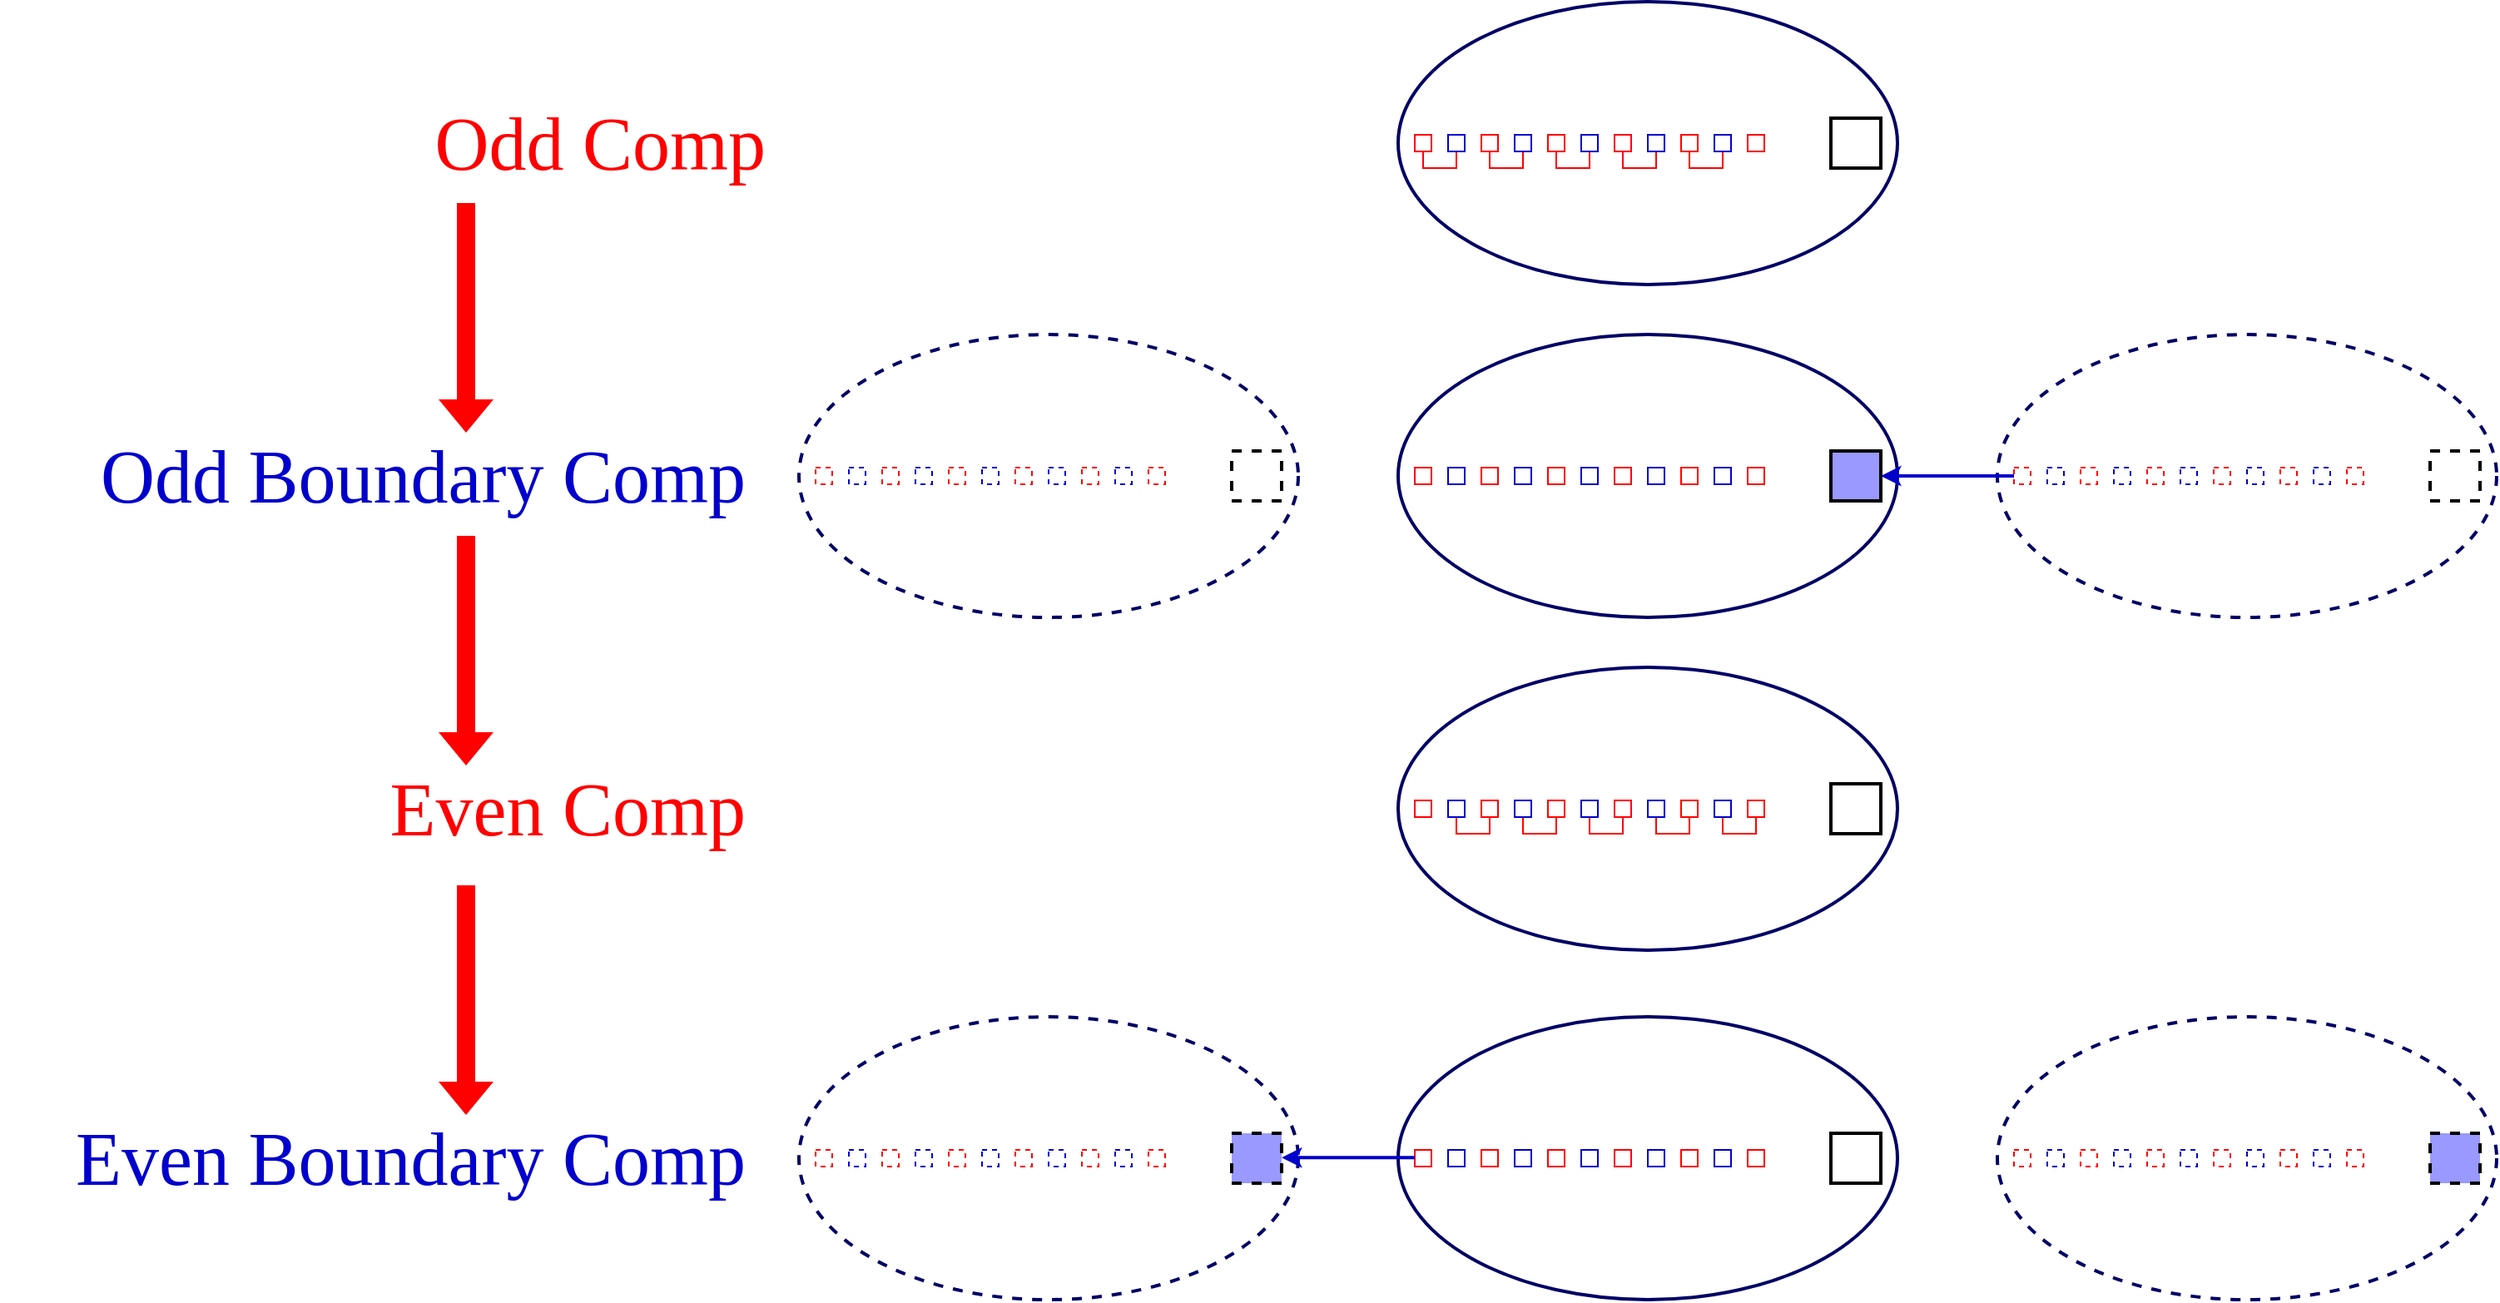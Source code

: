 <mxfile version="20.4.0" type="github">
  <diagram id="K-XMss6lLOU4KSS0F_sG" name="Page-1">
    <mxGraphModel dx="3154" dy="1286" grid="1" gridSize="10" guides="1" tooltips="1" connect="1" arrows="1" fold="1" page="1" pageScale="1" pageWidth="827" pageHeight="1169" math="0" shadow="0">
      <root>
        <mxCell id="0" />
        <mxCell id="1" parent="0" />
        <mxCell id="RHd9HuT6Mo7EDfCN_yGR-319" value="" style="ellipse;whiteSpace=wrap;html=1;strokeColor=#000066;strokeWidth=2;fontSize=17;fontColor=#FF0000;fillColor=none;fontFamily=Times New Roman;align=right;" vertex="1" parent="1">
          <mxGeometry x="100" y="230" width="300" height="170" as="geometry" />
        </mxCell>
        <mxCell id="RHd9HuT6Mo7EDfCN_yGR-383" style="edgeStyle=elbowEdgeStyle;rounded=0;orthogonalLoop=1;jettySize=auto;html=1;entryX=0.5;entryY=1;entryDx=0;entryDy=0;fontSize=17;fontColor=#FF0000;endArrow=none;endFill=0;fillColor=#0000CC;exitX=0.5;exitY=1;exitDx=0;exitDy=0;strokeColor=#FF0000;fontFamily=Times New Roman;align=right;" edge="1" parent="1" source="RHd9HuT6Mo7EDfCN_yGR-320" target="RHd9HuT6Mo7EDfCN_yGR-332">
          <mxGeometry relative="1" as="geometry">
            <Array as="points">
              <mxPoint x="120" y="330" />
            </Array>
          </mxGeometry>
        </mxCell>
        <mxCell id="RHd9HuT6Mo7EDfCN_yGR-320" value="" style="rounded=0;whiteSpace=wrap;html=1;strokeColor=#FF0000;strokeWidth=1;fontSize=17;fontColor=#FF0000;fillColor=none;fontFamily=Times New Roman;align=right;" vertex="1" parent="1">
          <mxGeometry x="110" y="310" width="10" height="10" as="geometry" />
        </mxCell>
        <mxCell id="RHd9HuT6Mo7EDfCN_yGR-332" value="" style="rounded=0;whiteSpace=wrap;html=1;strokeColor=#0000CC;strokeWidth=1;fontSize=17;fontColor=#FF0000;fillColor=none;fontFamily=Times New Roman;align=right;" vertex="1" parent="1">
          <mxGeometry x="130" y="310" width="10" height="10" as="geometry" />
        </mxCell>
        <mxCell id="RHd9HuT6Mo7EDfCN_yGR-338" value="" style="rounded=0;whiteSpace=wrap;html=1;strokeColor=#000000;strokeWidth=2;fontSize=17;fontColor=#FF0000;fillColor=none;fontFamily=Times New Roman;align=right;" vertex="1" parent="1">
          <mxGeometry x="360" y="300" width="30" height="30" as="geometry" />
        </mxCell>
        <mxCell id="RHd9HuT6Mo7EDfCN_yGR-369" value="" style="ellipse;whiteSpace=wrap;html=1;strokeColor=#000066;strokeWidth=2;fontSize=17;fontColor=#FF0000;fillColor=none;fontFamily=Times New Roman;align=right;" vertex="1" parent="1">
          <mxGeometry x="100" y="630" width="300" height="170" as="geometry" />
        </mxCell>
        <mxCell id="RHd9HuT6Mo7EDfCN_yGR-370" value="" style="rounded=0;whiteSpace=wrap;html=1;strokeColor=#FF0000;strokeWidth=1;fontSize=17;fontColor=#FF0000;fillColor=none;fontFamily=Times New Roman;align=right;" vertex="1" parent="1">
          <mxGeometry x="110" y="710" width="10" height="10" as="geometry" />
        </mxCell>
        <mxCell id="RHd9HuT6Mo7EDfCN_yGR-371" value="" style="rounded=0;whiteSpace=wrap;html=1;strokeColor=#FF0000;strokeWidth=1;fontSize=17;fontColor=#FF0000;fillColor=none;fontFamily=Times New Roman;align=right;" vertex="1" parent="1">
          <mxGeometry x="150" y="710" width="10" height="10" as="geometry" />
        </mxCell>
        <mxCell id="RHd9HuT6Mo7EDfCN_yGR-399" style="edgeStyle=elbowEdgeStyle;rounded=0;orthogonalLoop=1;jettySize=auto;html=1;entryX=0.5;entryY=1;entryDx=0;entryDy=0;strokeColor=#FF0000;fontSize=17;fontColor=#FF0000;endArrow=none;endFill=0;fillColor=#0000CC;exitX=0.5;exitY=1;exitDx=0;exitDy=0;fontFamily=Times New Roman;align=right;" edge="1" parent="1" source="RHd9HuT6Mo7EDfCN_yGR-376" target="RHd9HuT6Mo7EDfCN_yGR-371">
          <mxGeometry relative="1" as="geometry">
            <Array as="points">
              <mxPoint x="140" y="730" />
            </Array>
          </mxGeometry>
        </mxCell>
        <mxCell id="RHd9HuT6Mo7EDfCN_yGR-376" value="" style="rounded=0;whiteSpace=wrap;html=1;strokeColor=#0000CC;strokeWidth=1;fontSize=17;fontColor=#FF0000;fillColor=none;fontFamily=Times New Roman;align=right;" vertex="1" parent="1">
          <mxGeometry x="130" y="710" width="10" height="10" as="geometry" />
        </mxCell>
        <mxCell id="RHd9HuT6Mo7EDfCN_yGR-382" value="" style="rounded=0;whiteSpace=wrap;html=1;strokeColor=#000000;strokeWidth=2;fontSize=17;fontColor=#FF0000;fillColor=none;fontFamily=Times New Roman;align=right;" vertex="1" parent="1">
          <mxGeometry x="360" y="700" width="30" height="30" as="geometry" />
        </mxCell>
        <mxCell id="RHd9HuT6Mo7EDfCN_yGR-384" style="edgeStyle=elbowEdgeStyle;rounded=0;orthogonalLoop=1;jettySize=auto;html=1;entryX=0.5;entryY=1;entryDx=0;entryDy=0;fontSize=17;fontColor=#FF0000;endArrow=none;endFill=0;fillColor=#0000CC;exitX=0.5;exitY=1;exitDx=0;exitDy=0;strokeColor=#FF0000;fontFamily=Times New Roman;align=right;" edge="1" parent="1" source="RHd9HuT6Mo7EDfCN_yGR-385" target="RHd9HuT6Mo7EDfCN_yGR-386">
          <mxGeometry relative="1" as="geometry">
            <Array as="points">
              <mxPoint x="160" y="330" />
            </Array>
          </mxGeometry>
        </mxCell>
        <mxCell id="RHd9HuT6Mo7EDfCN_yGR-385" value="" style="rounded=0;whiteSpace=wrap;html=1;strokeColor=#FF0000;strokeWidth=1;fontSize=17;fontColor=#FF0000;fillColor=none;fontFamily=Times New Roman;align=right;" vertex="1" parent="1">
          <mxGeometry x="150" y="310" width="10" height="10" as="geometry" />
        </mxCell>
        <mxCell id="RHd9HuT6Mo7EDfCN_yGR-386" value="" style="rounded=0;whiteSpace=wrap;html=1;strokeColor=#0000CC;strokeWidth=1;fontSize=17;fontColor=#FF0000;fillColor=none;fontFamily=Times New Roman;align=right;" vertex="1" parent="1">
          <mxGeometry x="170" y="310" width="10" height="10" as="geometry" />
        </mxCell>
        <mxCell id="RHd9HuT6Mo7EDfCN_yGR-387" style="edgeStyle=elbowEdgeStyle;rounded=0;orthogonalLoop=1;jettySize=auto;html=1;entryX=0.5;entryY=1;entryDx=0;entryDy=0;fontSize=17;fontColor=#FF0000;endArrow=none;endFill=0;fillColor=#0000CC;exitX=0.5;exitY=1;exitDx=0;exitDy=0;strokeColor=#FF0000;fontFamily=Times New Roman;align=right;" edge="1" parent="1" source="RHd9HuT6Mo7EDfCN_yGR-388" target="RHd9HuT6Mo7EDfCN_yGR-389">
          <mxGeometry relative="1" as="geometry">
            <Array as="points">
              <mxPoint x="200" y="330" />
            </Array>
          </mxGeometry>
        </mxCell>
        <mxCell id="RHd9HuT6Mo7EDfCN_yGR-388" value="" style="rounded=0;whiteSpace=wrap;html=1;strokeColor=#FF0000;strokeWidth=1;fontSize=17;fontColor=#FF0000;fillColor=none;fontFamily=Times New Roman;align=right;" vertex="1" parent="1">
          <mxGeometry x="190" y="310" width="10" height="10" as="geometry" />
        </mxCell>
        <mxCell id="RHd9HuT6Mo7EDfCN_yGR-389" value="" style="rounded=0;whiteSpace=wrap;html=1;strokeColor=#0000CC;strokeWidth=1;fontSize=17;fontColor=#FF0000;fillColor=none;fontFamily=Times New Roman;align=right;" vertex="1" parent="1">
          <mxGeometry x="210" y="310" width="10" height="10" as="geometry" />
        </mxCell>
        <mxCell id="RHd9HuT6Mo7EDfCN_yGR-390" style="edgeStyle=elbowEdgeStyle;rounded=0;orthogonalLoop=1;jettySize=auto;html=1;entryX=0.5;entryY=1;entryDx=0;entryDy=0;fontSize=17;fontColor=#FF0000;endArrow=none;endFill=0;fillColor=#0000CC;exitX=0.5;exitY=1;exitDx=0;exitDy=0;strokeColor=#FF0000;fontFamily=Times New Roman;align=right;" edge="1" parent="1" source="RHd9HuT6Mo7EDfCN_yGR-391" target="RHd9HuT6Mo7EDfCN_yGR-392">
          <mxGeometry relative="1" as="geometry">
            <Array as="points">
              <mxPoint x="240" y="330" />
            </Array>
          </mxGeometry>
        </mxCell>
        <mxCell id="RHd9HuT6Mo7EDfCN_yGR-391" value="" style="rounded=0;whiteSpace=wrap;html=1;strokeColor=#FF0000;strokeWidth=1;fontSize=17;fontColor=#FF0000;fillColor=none;fontFamily=Times New Roman;align=right;" vertex="1" parent="1">
          <mxGeometry x="230" y="310" width="10" height="10" as="geometry" />
        </mxCell>
        <mxCell id="RHd9HuT6Mo7EDfCN_yGR-392" value="" style="rounded=0;whiteSpace=wrap;html=1;strokeColor=#0000CC;strokeWidth=1;fontSize=17;fontColor=#FF0000;fillColor=none;fontFamily=Times New Roman;align=right;" vertex="1" parent="1">
          <mxGeometry x="250" y="310" width="10" height="10" as="geometry" />
        </mxCell>
        <mxCell id="RHd9HuT6Mo7EDfCN_yGR-393" style="edgeStyle=elbowEdgeStyle;rounded=0;orthogonalLoop=1;jettySize=auto;html=1;entryX=0.5;entryY=1;entryDx=0;entryDy=0;fontSize=17;fontColor=#FF0000;endArrow=none;endFill=0;fillColor=#0000CC;exitX=0.5;exitY=1;exitDx=0;exitDy=0;strokeColor=#FF0000;fontFamily=Times New Roman;align=right;" edge="1" parent="1" source="RHd9HuT6Mo7EDfCN_yGR-394" target="RHd9HuT6Mo7EDfCN_yGR-395">
          <mxGeometry relative="1" as="geometry">
            <Array as="points">
              <mxPoint x="280" y="330" />
            </Array>
          </mxGeometry>
        </mxCell>
        <mxCell id="RHd9HuT6Mo7EDfCN_yGR-394" value="" style="rounded=0;whiteSpace=wrap;html=1;strokeColor=#FF0000;strokeWidth=1;fontSize=17;fontColor=#FF0000;fillColor=none;fontFamily=Times New Roman;align=right;" vertex="1" parent="1">
          <mxGeometry x="270" y="310" width="10" height="10" as="geometry" />
        </mxCell>
        <mxCell id="RHd9HuT6Mo7EDfCN_yGR-395" value="" style="rounded=0;whiteSpace=wrap;html=1;strokeColor=#0000CC;strokeWidth=1;fontSize=17;fontColor=#FF0000;fillColor=none;fontFamily=Times New Roman;align=right;" vertex="1" parent="1">
          <mxGeometry x="290" y="310" width="10" height="10" as="geometry" />
        </mxCell>
        <mxCell id="RHd9HuT6Mo7EDfCN_yGR-397" value="" style="rounded=0;whiteSpace=wrap;html=1;strokeColor=#FF0000;strokeWidth=1;fontSize=17;fontColor=#FF0000;fillColor=none;fontFamily=Times New Roman;align=right;" vertex="1" parent="1">
          <mxGeometry x="310" y="310" width="10" height="10" as="geometry" />
        </mxCell>
        <mxCell id="RHd9HuT6Mo7EDfCN_yGR-400" value="" style="rounded=0;whiteSpace=wrap;html=1;strokeColor=#FF0000;strokeWidth=1;fontSize=17;fontColor=#FF0000;fillColor=none;fontFamily=Times New Roman;align=right;" vertex="1" parent="1">
          <mxGeometry x="190" y="710" width="10" height="10" as="geometry" />
        </mxCell>
        <mxCell id="RHd9HuT6Mo7EDfCN_yGR-401" style="edgeStyle=elbowEdgeStyle;rounded=0;orthogonalLoop=1;jettySize=auto;html=1;entryX=0.5;entryY=1;entryDx=0;entryDy=0;strokeColor=#FF0000;fontSize=17;fontColor=#FF0000;endArrow=none;endFill=0;fillColor=#0000CC;exitX=0.5;exitY=1;exitDx=0;exitDy=0;fontFamily=Times New Roman;align=right;" edge="1" parent="1" source="RHd9HuT6Mo7EDfCN_yGR-402" target="RHd9HuT6Mo7EDfCN_yGR-400">
          <mxGeometry relative="1" as="geometry">
            <Array as="points">
              <mxPoint x="180" y="730" />
            </Array>
          </mxGeometry>
        </mxCell>
        <mxCell id="RHd9HuT6Mo7EDfCN_yGR-402" value="" style="rounded=0;whiteSpace=wrap;html=1;strokeColor=#0000CC;strokeWidth=1;fontSize=17;fontColor=#FF0000;fillColor=none;fontFamily=Times New Roman;align=right;" vertex="1" parent="1">
          <mxGeometry x="170" y="710" width="10" height="10" as="geometry" />
        </mxCell>
        <mxCell id="RHd9HuT6Mo7EDfCN_yGR-403" value="" style="rounded=0;whiteSpace=wrap;html=1;strokeColor=#FF0000;strokeWidth=1;fontSize=17;fontColor=#FF0000;fillColor=none;fontFamily=Times New Roman;align=right;" vertex="1" parent="1">
          <mxGeometry x="230" y="710" width="10" height="10" as="geometry" />
        </mxCell>
        <mxCell id="RHd9HuT6Mo7EDfCN_yGR-404" style="edgeStyle=elbowEdgeStyle;rounded=0;orthogonalLoop=1;jettySize=auto;html=1;entryX=0.5;entryY=1;entryDx=0;entryDy=0;strokeColor=#FF0000;fontSize=17;fontColor=#FF0000;endArrow=none;endFill=0;fillColor=#0000CC;exitX=0.5;exitY=1;exitDx=0;exitDy=0;fontFamily=Times New Roman;align=right;" edge="1" parent="1" source="RHd9HuT6Mo7EDfCN_yGR-405" target="RHd9HuT6Mo7EDfCN_yGR-403">
          <mxGeometry relative="1" as="geometry">
            <Array as="points">
              <mxPoint x="220" y="730" />
            </Array>
          </mxGeometry>
        </mxCell>
        <mxCell id="RHd9HuT6Mo7EDfCN_yGR-405" value="" style="rounded=0;whiteSpace=wrap;html=1;strokeColor=#0000CC;strokeWidth=1;fontSize=17;fontColor=#FF0000;fillColor=none;fontFamily=Times New Roman;align=right;" vertex="1" parent="1">
          <mxGeometry x="210" y="710" width="10" height="10" as="geometry" />
        </mxCell>
        <mxCell id="RHd9HuT6Mo7EDfCN_yGR-406" value="" style="rounded=0;whiteSpace=wrap;html=1;strokeColor=#FF0000;strokeWidth=1;fontSize=17;fontColor=#FF0000;fillColor=none;fontFamily=Times New Roman;align=right;" vertex="1" parent="1">
          <mxGeometry x="270" y="710" width="10" height="10" as="geometry" />
        </mxCell>
        <mxCell id="RHd9HuT6Mo7EDfCN_yGR-407" style="edgeStyle=elbowEdgeStyle;rounded=0;orthogonalLoop=1;jettySize=auto;html=1;entryX=0.5;entryY=1;entryDx=0;entryDy=0;strokeColor=#FF0000;fontSize=17;fontColor=#FF0000;endArrow=none;endFill=0;fillColor=#0000CC;exitX=0.5;exitY=1;exitDx=0;exitDy=0;fontFamily=Times New Roman;align=right;" edge="1" parent="1" source="RHd9HuT6Mo7EDfCN_yGR-408" target="RHd9HuT6Mo7EDfCN_yGR-406">
          <mxGeometry relative="1" as="geometry">
            <Array as="points">
              <mxPoint x="260" y="730" />
            </Array>
          </mxGeometry>
        </mxCell>
        <mxCell id="RHd9HuT6Mo7EDfCN_yGR-408" value="" style="rounded=0;whiteSpace=wrap;html=1;strokeColor=#0000CC;strokeWidth=1;fontSize=17;fontColor=#FF0000;fillColor=none;fontFamily=Times New Roman;align=right;" vertex="1" parent="1">
          <mxGeometry x="250" y="710" width="10" height="10" as="geometry" />
        </mxCell>
        <mxCell id="RHd9HuT6Mo7EDfCN_yGR-409" value="" style="rounded=0;whiteSpace=wrap;html=1;strokeColor=#FF0000;strokeWidth=1;fontSize=17;fontColor=#FF0000;fillColor=none;fontFamily=Times New Roman;align=right;" vertex="1" parent="1">
          <mxGeometry x="310" y="710" width="10" height="10" as="geometry" />
        </mxCell>
        <mxCell id="RHd9HuT6Mo7EDfCN_yGR-410" style="edgeStyle=elbowEdgeStyle;rounded=0;orthogonalLoop=1;jettySize=auto;html=1;entryX=0.5;entryY=1;entryDx=0;entryDy=0;strokeColor=#FF0000;fontSize=17;fontColor=#FF0000;endArrow=none;endFill=0;fillColor=#0000CC;exitX=0.5;exitY=1;exitDx=0;exitDy=0;fontFamily=Times New Roman;align=right;" edge="1" parent="1" source="RHd9HuT6Mo7EDfCN_yGR-411" target="RHd9HuT6Mo7EDfCN_yGR-409">
          <mxGeometry relative="1" as="geometry">
            <Array as="points">
              <mxPoint x="300" y="730" />
            </Array>
          </mxGeometry>
        </mxCell>
        <mxCell id="RHd9HuT6Mo7EDfCN_yGR-411" value="" style="rounded=0;whiteSpace=wrap;html=1;strokeColor=#0000CC;strokeWidth=1;fontSize=17;fontColor=#FF0000;fillColor=none;fontFamily=Times New Roman;align=right;" vertex="1" parent="1">
          <mxGeometry x="290" y="710" width="10" height="10" as="geometry" />
        </mxCell>
        <mxCell id="RHd9HuT6Mo7EDfCN_yGR-413" value="" style="ellipse;whiteSpace=wrap;html=1;strokeColor=#000066;strokeWidth=2;fontSize=17;fontColor=#FF0000;fillColor=none;fontFamily=Times New Roman;align=right;" vertex="1" parent="1">
          <mxGeometry x="100" y="430" width="300" height="170" as="geometry" />
        </mxCell>
        <mxCell id="RHd9HuT6Mo7EDfCN_yGR-415" value="" style="rounded=0;whiteSpace=wrap;html=1;strokeColor=#FF0000;strokeWidth=1;fontSize=17;fontColor=#FF0000;fillColor=none;fontFamily=Times New Roman;align=right;" vertex="1" parent="1">
          <mxGeometry x="110" y="510" width="10" height="10" as="geometry" />
        </mxCell>
        <mxCell id="RHd9HuT6Mo7EDfCN_yGR-416" value="" style="rounded=0;whiteSpace=wrap;html=1;strokeColor=#0000CC;strokeWidth=1;fontSize=17;fontColor=#FF0000;fillColor=none;fontFamily=Times New Roman;align=right;" vertex="1" parent="1">
          <mxGeometry x="130" y="510" width="10" height="10" as="geometry" />
        </mxCell>
        <mxCell id="RHd9HuT6Mo7EDfCN_yGR-417" value="" style="rounded=0;whiteSpace=wrap;html=1;strokeColor=#000000;strokeWidth=2;fontSize=17;fontColor=#FF0000;fillColor=#9999FF;fontFamily=Times New Roman;align=right;" vertex="1" parent="1">
          <mxGeometry x="360" y="500" width="30" height="30" as="geometry" />
        </mxCell>
        <mxCell id="RHd9HuT6Mo7EDfCN_yGR-419" value="" style="rounded=0;whiteSpace=wrap;html=1;strokeColor=#FF0000;strokeWidth=1;fontSize=17;fontColor=#FF0000;fillColor=none;fontFamily=Times New Roman;align=right;" vertex="1" parent="1">
          <mxGeometry x="150" y="510" width="10" height="10" as="geometry" />
        </mxCell>
        <mxCell id="RHd9HuT6Mo7EDfCN_yGR-420" value="" style="rounded=0;whiteSpace=wrap;html=1;strokeColor=#0000CC;strokeWidth=1;fontSize=17;fontColor=#FF0000;fillColor=none;fontFamily=Times New Roman;align=right;" vertex="1" parent="1">
          <mxGeometry x="170" y="510" width="10" height="10" as="geometry" />
        </mxCell>
        <mxCell id="RHd9HuT6Mo7EDfCN_yGR-422" value="" style="rounded=0;whiteSpace=wrap;html=1;strokeColor=#FF0000;strokeWidth=1;fontSize=17;fontColor=#FF0000;fillColor=none;fontFamily=Times New Roman;align=right;" vertex="1" parent="1">
          <mxGeometry x="190" y="510" width="10" height="10" as="geometry" />
        </mxCell>
        <mxCell id="RHd9HuT6Mo7EDfCN_yGR-423" value="" style="rounded=0;whiteSpace=wrap;html=1;strokeColor=#0000CC;strokeWidth=1;fontSize=17;fontColor=#FF0000;fillColor=none;fontFamily=Times New Roman;align=right;" vertex="1" parent="1">
          <mxGeometry x="210" y="510" width="10" height="10" as="geometry" />
        </mxCell>
        <mxCell id="RHd9HuT6Mo7EDfCN_yGR-425" value="" style="rounded=0;whiteSpace=wrap;html=1;strokeColor=#FF0000;strokeWidth=1;fontSize=17;fontColor=#FF0000;fillColor=none;fontFamily=Times New Roman;align=right;" vertex="1" parent="1">
          <mxGeometry x="230" y="510" width="10" height="10" as="geometry" />
        </mxCell>
        <mxCell id="RHd9HuT6Mo7EDfCN_yGR-426" value="" style="rounded=0;whiteSpace=wrap;html=1;strokeColor=#0000CC;strokeWidth=1;fontSize=17;fontColor=#FF0000;fillColor=none;fontFamily=Times New Roman;align=right;" vertex="1" parent="1">
          <mxGeometry x="250" y="510" width="10" height="10" as="geometry" />
        </mxCell>
        <mxCell id="RHd9HuT6Mo7EDfCN_yGR-428" value="" style="rounded=0;whiteSpace=wrap;html=1;strokeColor=#FF0000;strokeWidth=1;fontSize=17;fontColor=#FF0000;fillColor=none;fontFamily=Times New Roman;align=right;" vertex="1" parent="1">
          <mxGeometry x="270" y="510" width="10" height="10" as="geometry" />
        </mxCell>
        <mxCell id="RHd9HuT6Mo7EDfCN_yGR-429" value="" style="rounded=0;whiteSpace=wrap;html=1;strokeColor=#0000CC;strokeWidth=1;fontSize=17;fontColor=#FF0000;fillColor=none;fontFamily=Times New Roman;align=right;" vertex="1" parent="1">
          <mxGeometry x="290" y="510" width="10" height="10" as="geometry" />
        </mxCell>
        <mxCell id="RHd9HuT6Mo7EDfCN_yGR-431" value="" style="rounded=0;whiteSpace=wrap;html=1;strokeColor=#FF0000;strokeWidth=1;fontSize=17;fontColor=#FF0000;fillColor=none;fontFamily=Times New Roman;align=right;" vertex="1" parent="1">
          <mxGeometry x="310" y="510" width="10" height="10" as="geometry" />
        </mxCell>
        <mxCell id="RHd9HuT6Mo7EDfCN_yGR-433" value="" style="ellipse;whiteSpace=wrap;html=1;strokeColor=#000066;strokeWidth=2;fontSize=17;fontColor=#FF0000;fillColor=none;dashed=1;fontFamily=Times New Roman;align=right;" vertex="1" parent="1">
          <mxGeometry x="460" y="430" width="300" height="170" as="geometry" />
        </mxCell>
        <mxCell id="RHd9HuT6Mo7EDfCN_yGR-568" style="edgeStyle=none;rounded=0;orthogonalLoop=1;jettySize=auto;html=1;exitX=0;exitY=0.5;exitDx=0;exitDy=0;entryX=1;entryY=0.5;entryDx=0;entryDy=0;strokeColor=#0000CC;strokeWidth=2;fontFamily=Times New Roman;fontSize=45;fontColor=#0000CC;endArrow=classic;endFill=1;fillColor=#FF0000;" edge="1" parent="1" source="RHd9HuT6Mo7EDfCN_yGR-434" target="RHd9HuT6Mo7EDfCN_yGR-417">
          <mxGeometry relative="1" as="geometry" />
        </mxCell>
        <mxCell id="RHd9HuT6Mo7EDfCN_yGR-434" value="" style="rounded=0;whiteSpace=wrap;html=1;strokeColor=#FF0000;strokeWidth=1;fontSize=17;fontColor=#FF0000;fillColor=none;dashed=1;fontFamily=Times New Roman;align=right;" vertex="1" parent="1">
          <mxGeometry x="470" y="510" width="10" height="10" as="geometry" />
        </mxCell>
        <mxCell id="RHd9HuT6Mo7EDfCN_yGR-435" value="" style="rounded=0;whiteSpace=wrap;html=1;strokeColor=#0000CC;strokeWidth=1;fontSize=17;fontColor=#FF0000;fillColor=none;dashed=1;fontFamily=Times New Roman;align=right;" vertex="1" parent="1">
          <mxGeometry x="490" y="510" width="10" height="10" as="geometry" />
        </mxCell>
        <mxCell id="RHd9HuT6Mo7EDfCN_yGR-436" value="" style="rounded=0;whiteSpace=wrap;html=1;strokeColor=#000000;strokeWidth=2;fontSize=17;fontColor=#FF0000;fillColor=default;dashed=1;fontFamily=Times New Roman;align=right;" vertex="1" parent="1">
          <mxGeometry x="720" y="500" width="30" height="30" as="geometry" />
        </mxCell>
        <mxCell id="RHd9HuT6Mo7EDfCN_yGR-437" value="" style="rounded=0;whiteSpace=wrap;html=1;strokeColor=#FF0000;strokeWidth=1;fontSize=17;fontColor=#FF0000;fillColor=none;dashed=1;fontFamily=Times New Roman;align=right;" vertex="1" parent="1">
          <mxGeometry x="510" y="510" width="10" height="10" as="geometry" />
        </mxCell>
        <mxCell id="RHd9HuT6Mo7EDfCN_yGR-438" value="" style="rounded=0;whiteSpace=wrap;html=1;strokeColor=#0000CC;strokeWidth=1;fontSize=17;fontColor=#FF0000;fillColor=none;dashed=1;fontFamily=Times New Roman;align=right;" vertex="1" parent="1">
          <mxGeometry x="530" y="510" width="10" height="10" as="geometry" />
        </mxCell>
        <mxCell id="RHd9HuT6Mo7EDfCN_yGR-439" value="" style="rounded=0;whiteSpace=wrap;html=1;strokeColor=#FF0000;strokeWidth=1;fontSize=17;fontColor=#FF0000;fillColor=none;dashed=1;fontFamily=Times New Roman;align=right;" vertex="1" parent="1">
          <mxGeometry x="550" y="510" width="10" height="10" as="geometry" />
        </mxCell>
        <mxCell id="RHd9HuT6Mo7EDfCN_yGR-440" value="" style="rounded=0;whiteSpace=wrap;html=1;strokeColor=#0000CC;strokeWidth=1;fontSize=17;fontColor=#FF0000;fillColor=none;dashed=1;fontFamily=Times New Roman;align=right;" vertex="1" parent="1">
          <mxGeometry x="570" y="510" width="10" height="10" as="geometry" />
        </mxCell>
        <mxCell id="RHd9HuT6Mo7EDfCN_yGR-441" value="" style="rounded=0;whiteSpace=wrap;html=1;strokeColor=#FF0000;strokeWidth=1;fontSize=17;fontColor=#FF0000;fillColor=none;dashed=1;fontFamily=Times New Roman;align=right;" vertex="1" parent="1">
          <mxGeometry x="590" y="510" width="10" height="10" as="geometry" />
        </mxCell>
        <mxCell id="RHd9HuT6Mo7EDfCN_yGR-442" value="" style="rounded=0;whiteSpace=wrap;html=1;strokeColor=#0000CC;strokeWidth=1;fontSize=17;fontColor=#FF0000;fillColor=none;dashed=1;fontFamily=Times New Roman;align=right;" vertex="1" parent="1">
          <mxGeometry x="610" y="510" width="10" height="10" as="geometry" />
        </mxCell>
        <mxCell id="RHd9HuT6Mo7EDfCN_yGR-443" value="" style="rounded=0;whiteSpace=wrap;html=1;strokeColor=#FF0000;strokeWidth=1;fontSize=17;fontColor=#FF0000;fillColor=none;dashed=1;fontFamily=Times New Roman;align=right;" vertex="1" parent="1">
          <mxGeometry x="630" y="510" width="10" height="10" as="geometry" />
        </mxCell>
        <mxCell id="RHd9HuT6Mo7EDfCN_yGR-444" value="" style="rounded=0;whiteSpace=wrap;html=1;strokeColor=#0000CC;strokeWidth=1;fontSize=17;fontColor=#FF0000;fillColor=none;dashed=1;fontFamily=Times New Roman;align=right;" vertex="1" parent="1">
          <mxGeometry x="650" y="510" width="10" height="10" as="geometry" />
        </mxCell>
        <mxCell id="RHd9HuT6Mo7EDfCN_yGR-445" value="" style="rounded=0;whiteSpace=wrap;html=1;strokeColor=#FF0000;strokeWidth=1;fontSize=17;fontColor=#FF0000;fillColor=none;dashed=1;fontFamily=Times New Roman;align=right;" vertex="1" parent="1">
          <mxGeometry x="670" y="510" width="10" height="10" as="geometry" />
        </mxCell>
        <mxCell id="RHd9HuT6Mo7EDfCN_yGR-447" value="" style="ellipse;whiteSpace=wrap;html=1;strokeColor=#000066;strokeWidth=2;fontSize=17;fontColor=#FF0000;fillColor=none;dashed=1;fontFamily=Times New Roman;align=right;" vertex="1" parent="1">
          <mxGeometry x="-260" y="430" width="300" height="170" as="geometry" />
        </mxCell>
        <mxCell id="RHd9HuT6Mo7EDfCN_yGR-448" value="" style="rounded=0;whiteSpace=wrap;html=1;strokeColor=#FF0000;strokeWidth=1;fontSize=17;fontColor=#FF0000;fillColor=none;dashed=1;fontFamily=Times New Roman;align=right;" vertex="1" parent="1">
          <mxGeometry x="-250" y="510" width="10" height="10" as="geometry" />
        </mxCell>
        <mxCell id="RHd9HuT6Mo7EDfCN_yGR-449" value="" style="rounded=0;whiteSpace=wrap;html=1;strokeColor=#0000CC;strokeWidth=1;fontSize=17;fontColor=#FF0000;fillColor=none;dashed=1;fontFamily=Times New Roman;align=right;" vertex="1" parent="1">
          <mxGeometry x="-230" y="510" width="10" height="10" as="geometry" />
        </mxCell>
        <mxCell id="RHd9HuT6Mo7EDfCN_yGR-450" value="" style="rounded=0;whiteSpace=wrap;html=1;strokeColor=#000000;strokeWidth=2;fontSize=17;fontColor=#FF0000;fillColor=none;dashed=1;fontFamily=Times New Roman;align=right;" vertex="1" parent="1">
          <mxGeometry y="500" width="30" height="30" as="geometry" />
        </mxCell>
        <mxCell id="RHd9HuT6Mo7EDfCN_yGR-451" value="" style="rounded=0;whiteSpace=wrap;html=1;strokeColor=#FF0000;strokeWidth=1;fontSize=17;fontColor=#FF0000;fillColor=none;dashed=1;fontFamily=Times New Roman;align=right;" vertex="1" parent="1">
          <mxGeometry x="-210" y="510" width="10" height="10" as="geometry" />
        </mxCell>
        <mxCell id="RHd9HuT6Mo7EDfCN_yGR-452" value="" style="rounded=0;whiteSpace=wrap;html=1;strokeColor=#0000CC;strokeWidth=1;fontSize=17;fontColor=#FF0000;fillColor=none;dashed=1;fontFamily=Times New Roman;align=right;" vertex="1" parent="1">
          <mxGeometry x="-190" y="510" width="10" height="10" as="geometry" />
        </mxCell>
        <mxCell id="RHd9HuT6Mo7EDfCN_yGR-453" value="" style="rounded=0;whiteSpace=wrap;html=1;strokeColor=#FF0000;strokeWidth=1;fontSize=17;fontColor=#FF0000;fillColor=none;dashed=1;fontFamily=Times New Roman;align=right;" vertex="1" parent="1">
          <mxGeometry x="-170" y="510" width="10" height="10" as="geometry" />
        </mxCell>
        <mxCell id="RHd9HuT6Mo7EDfCN_yGR-454" value="" style="rounded=0;whiteSpace=wrap;html=1;strokeColor=#0000CC;strokeWidth=1;fontSize=17;fontColor=#FF0000;fillColor=none;dashed=1;fontFamily=Times New Roman;align=right;" vertex="1" parent="1">
          <mxGeometry x="-150" y="510" width="10" height="10" as="geometry" />
        </mxCell>
        <mxCell id="RHd9HuT6Mo7EDfCN_yGR-455" value="" style="rounded=0;whiteSpace=wrap;html=1;strokeColor=#FF0000;strokeWidth=1;fontSize=17;fontColor=#FF0000;fillColor=none;dashed=1;fontFamily=Times New Roman;align=right;" vertex="1" parent="1">
          <mxGeometry x="-130" y="510" width="10" height="10" as="geometry" />
        </mxCell>
        <mxCell id="RHd9HuT6Mo7EDfCN_yGR-456" value="" style="rounded=0;whiteSpace=wrap;html=1;strokeColor=#0000CC;strokeWidth=1;fontSize=17;fontColor=#FF0000;fillColor=none;dashed=1;fontFamily=Times New Roman;align=right;" vertex="1" parent="1">
          <mxGeometry x="-110" y="510" width="10" height="10" as="geometry" />
        </mxCell>
        <mxCell id="RHd9HuT6Mo7EDfCN_yGR-457" value="" style="rounded=0;whiteSpace=wrap;html=1;strokeColor=#FF0000;strokeWidth=1;fontSize=17;fontColor=#FF0000;fillColor=none;dashed=1;fontFamily=Times New Roman;align=right;" vertex="1" parent="1">
          <mxGeometry x="-90" y="510" width="10" height="10" as="geometry" />
        </mxCell>
        <mxCell id="RHd9HuT6Mo7EDfCN_yGR-458" value="" style="rounded=0;whiteSpace=wrap;html=1;strokeColor=#0000CC;strokeWidth=1;fontSize=17;fontColor=#FF0000;fillColor=none;dashed=1;fontFamily=Times New Roman;align=right;" vertex="1" parent="1">
          <mxGeometry x="-70" y="510" width="10" height="10" as="geometry" />
        </mxCell>
        <mxCell id="RHd9HuT6Mo7EDfCN_yGR-459" value="" style="rounded=0;whiteSpace=wrap;html=1;strokeColor=#FF0000;strokeWidth=1;fontSize=17;fontColor=#FF0000;fillColor=none;dashed=1;fontFamily=Times New Roman;align=right;" vertex="1" parent="1">
          <mxGeometry x="-50" y="510" width="10" height="10" as="geometry" />
        </mxCell>
        <mxCell id="RHd9HuT6Mo7EDfCN_yGR-510" value="" style="ellipse;whiteSpace=wrap;html=1;strokeColor=#000066;strokeWidth=2;fontSize=17;fontColor=#FF0000;fillColor=none;fontFamily=Times New Roman;align=right;" vertex="1" parent="1">
          <mxGeometry x="100" y="840" width="300" height="170" as="geometry" />
        </mxCell>
        <mxCell id="RHd9HuT6Mo7EDfCN_yGR-511" value="" style="rounded=0;whiteSpace=wrap;html=1;strokeColor=#FF0000;strokeWidth=1;fontSize=17;fontColor=#FF0000;fillColor=none;fontFamily=Times New Roman;align=right;" vertex="1" parent="1">
          <mxGeometry x="110" y="920" width="10" height="10" as="geometry" />
        </mxCell>
        <mxCell id="RHd9HuT6Mo7EDfCN_yGR-512" value="" style="rounded=0;whiteSpace=wrap;html=1;strokeColor=#0000CC;strokeWidth=1;fontSize=17;fontColor=#FF0000;fillColor=none;fontFamily=Times New Roman;align=right;" vertex="1" parent="1">
          <mxGeometry x="130" y="920" width="10" height="10" as="geometry" />
        </mxCell>
        <mxCell id="RHd9HuT6Mo7EDfCN_yGR-513" value="" style="rounded=0;whiteSpace=wrap;html=1;strokeColor=#000000;strokeWidth=2;fontSize=17;fontColor=#FF0000;fillColor=none;fontFamily=Times New Roman;align=right;" vertex="1" parent="1">
          <mxGeometry x="360" y="910" width="30" height="30" as="geometry" />
        </mxCell>
        <mxCell id="RHd9HuT6Mo7EDfCN_yGR-514" value="" style="rounded=0;whiteSpace=wrap;html=1;strokeColor=#FF0000;strokeWidth=1;fontSize=17;fontColor=#FF0000;fillColor=none;fontFamily=Times New Roman;align=right;" vertex="1" parent="1">
          <mxGeometry x="150" y="920" width="10" height="10" as="geometry" />
        </mxCell>
        <mxCell id="RHd9HuT6Mo7EDfCN_yGR-515" value="" style="rounded=0;whiteSpace=wrap;html=1;strokeColor=#0000CC;strokeWidth=1;fontSize=17;fontColor=#FF0000;fillColor=none;fontFamily=Times New Roman;align=right;" vertex="1" parent="1">
          <mxGeometry x="170" y="920" width="10" height="10" as="geometry" />
        </mxCell>
        <mxCell id="RHd9HuT6Mo7EDfCN_yGR-516" value="" style="rounded=0;whiteSpace=wrap;html=1;strokeColor=#FF0000;strokeWidth=1;fontSize=17;fontColor=#FF0000;fillColor=none;fontFamily=Times New Roman;align=right;" vertex="1" parent="1">
          <mxGeometry x="190" y="920" width="10" height="10" as="geometry" />
        </mxCell>
        <mxCell id="RHd9HuT6Mo7EDfCN_yGR-517" value="" style="rounded=0;whiteSpace=wrap;html=1;strokeColor=#0000CC;strokeWidth=1;fontSize=17;fontColor=#FF0000;fillColor=none;fontFamily=Times New Roman;align=right;" vertex="1" parent="1">
          <mxGeometry x="210" y="920" width="10" height="10" as="geometry" />
        </mxCell>
        <mxCell id="RHd9HuT6Mo7EDfCN_yGR-518" value="" style="rounded=0;whiteSpace=wrap;html=1;strokeColor=#FF0000;strokeWidth=1;fontSize=17;fontColor=#FF0000;fillColor=none;fontFamily=Times New Roman;align=right;" vertex="1" parent="1">
          <mxGeometry x="230" y="920" width="10" height="10" as="geometry" />
        </mxCell>
        <mxCell id="RHd9HuT6Mo7EDfCN_yGR-519" value="" style="rounded=0;whiteSpace=wrap;html=1;strokeColor=#0000CC;strokeWidth=1;fontSize=17;fontColor=#FF0000;fillColor=none;fontFamily=Times New Roman;align=right;" vertex="1" parent="1">
          <mxGeometry x="250" y="920" width="10" height="10" as="geometry" />
        </mxCell>
        <mxCell id="RHd9HuT6Mo7EDfCN_yGR-520" value="" style="rounded=0;whiteSpace=wrap;html=1;strokeColor=#FF0000;strokeWidth=1;fontSize=17;fontColor=#FF0000;fillColor=none;fontFamily=Times New Roman;align=right;" vertex="1" parent="1">
          <mxGeometry x="270" y="920" width="10" height="10" as="geometry" />
        </mxCell>
        <mxCell id="RHd9HuT6Mo7EDfCN_yGR-521" value="" style="rounded=0;whiteSpace=wrap;html=1;strokeColor=#0000CC;strokeWidth=1;fontSize=17;fontColor=#FF0000;fillColor=none;fontFamily=Times New Roman;align=right;" vertex="1" parent="1">
          <mxGeometry x="290" y="920" width="10" height="10" as="geometry" />
        </mxCell>
        <mxCell id="RHd9HuT6Mo7EDfCN_yGR-522" value="" style="rounded=0;whiteSpace=wrap;html=1;strokeColor=#FF0000;strokeWidth=1;fontSize=17;fontColor=#FF0000;fillColor=none;fontFamily=Times New Roman;align=right;" vertex="1" parent="1">
          <mxGeometry x="310" y="920" width="10" height="10" as="geometry" />
        </mxCell>
        <mxCell id="RHd9HuT6Mo7EDfCN_yGR-524" value="" style="ellipse;whiteSpace=wrap;html=1;strokeColor=#000066;strokeWidth=2;fontSize=17;fontColor=#FF0000;fillColor=none;dashed=1;fontFamily=Times New Roman;align=right;" vertex="1" parent="1">
          <mxGeometry x="460" y="840" width="300" height="170" as="geometry" />
        </mxCell>
        <mxCell id="RHd9HuT6Mo7EDfCN_yGR-526" value="" style="rounded=0;whiteSpace=wrap;html=1;strokeColor=#FF0000;strokeWidth=1;fontSize=17;fontColor=#FF0000;fillColor=none;dashed=1;fontFamily=Times New Roman;align=right;" vertex="1" parent="1">
          <mxGeometry x="470" y="920" width="10" height="10" as="geometry" />
        </mxCell>
        <mxCell id="RHd9HuT6Mo7EDfCN_yGR-527" value="" style="rounded=0;whiteSpace=wrap;html=1;strokeColor=#0000CC;strokeWidth=1;fontSize=17;fontColor=#FF0000;fillColor=none;dashed=1;fontFamily=Times New Roman;align=right;" vertex="1" parent="1">
          <mxGeometry x="490" y="920" width="10" height="10" as="geometry" />
        </mxCell>
        <mxCell id="RHd9HuT6Mo7EDfCN_yGR-528" value="" style="rounded=0;whiteSpace=wrap;html=1;strokeColor=#000000;strokeWidth=2;fontSize=17;fontColor=#FF0000;fillColor=#9999FF;dashed=1;fontFamily=Times New Roman;align=right;" vertex="1" parent="1">
          <mxGeometry x="720" y="910" width="30" height="30" as="geometry" />
        </mxCell>
        <mxCell id="RHd9HuT6Mo7EDfCN_yGR-529" value="" style="rounded=0;whiteSpace=wrap;html=1;strokeColor=#FF0000;strokeWidth=1;fontSize=17;fontColor=#FF0000;fillColor=none;dashed=1;fontFamily=Times New Roman;align=right;" vertex="1" parent="1">
          <mxGeometry x="510" y="920" width="10" height="10" as="geometry" />
        </mxCell>
        <mxCell id="RHd9HuT6Mo7EDfCN_yGR-530" value="" style="rounded=0;whiteSpace=wrap;html=1;strokeColor=#0000CC;strokeWidth=1;fontSize=17;fontColor=#FF0000;fillColor=none;dashed=1;fontFamily=Times New Roman;align=right;" vertex="1" parent="1">
          <mxGeometry x="530" y="920" width="10" height="10" as="geometry" />
        </mxCell>
        <mxCell id="RHd9HuT6Mo7EDfCN_yGR-531" value="" style="rounded=0;whiteSpace=wrap;html=1;strokeColor=#FF0000;strokeWidth=1;fontSize=17;fontColor=#FF0000;fillColor=none;dashed=1;fontFamily=Times New Roman;align=right;" vertex="1" parent="1">
          <mxGeometry x="550" y="920" width="10" height="10" as="geometry" />
        </mxCell>
        <mxCell id="RHd9HuT6Mo7EDfCN_yGR-532" value="" style="rounded=0;whiteSpace=wrap;html=1;strokeColor=#0000CC;strokeWidth=1;fontSize=17;fontColor=#FF0000;fillColor=none;dashed=1;fontFamily=Times New Roman;align=right;" vertex="1" parent="1">
          <mxGeometry x="570" y="920" width="10" height="10" as="geometry" />
        </mxCell>
        <mxCell id="RHd9HuT6Mo7EDfCN_yGR-533" value="" style="rounded=0;whiteSpace=wrap;html=1;strokeColor=#FF0000;strokeWidth=1;fontSize=17;fontColor=#FF0000;fillColor=none;dashed=1;fontFamily=Times New Roman;align=right;" vertex="1" parent="1">
          <mxGeometry x="590" y="920" width="10" height="10" as="geometry" />
        </mxCell>
        <mxCell id="RHd9HuT6Mo7EDfCN_yGR-534" value="" style="rounded=0;whiteSpace=wrap;html=1;strokeColor=#0000CC;strokeWidth=1;fontSize=17;fontColor=#FF0000;fillColor=none;dashed=1;fontFamily=Times New Roman;align=right;" vertex="1" parent="1">
          <mxGeometry x="610" y="920" width="10" height="10" as="geometry" />
        </mxCell>
        <mxCell id="RHd9HuT6Mo7EDfCN_yGR-535" value="" style="rounded=0;whiteSpace=wrap;html=1;strokeColor=#FF0000;strokeWidth=1;fontSize=17;fontColor=#FF0000;fillColor=none;dashed=1;fontFamily=Times New Roman;align=right;" vertex="1" parent="1">
          <mxGeometry x="630" y="920" width="10" height="10" as="geometry" />
        </mxCell>
        <mxCell id="RHd9HuT6Mo7EDfCN_yGR-536" value="" style="rounded=0;whiteSpace=wrap;html=1;strokeColor=#0000CC;strokeWidth=1;fontSize=17;fontColor=#FF0000;fillColor=none;dashed=1;fontFamily=Times New Roman;align=right;" vertex="1" parent="1">
          <mxGeometry x="650" y="920" width="10" height="10" as="geometry" />
        </mxCell>
        <mxCell id="RHd9HuT6Mo7EDfCN_yGR-537" value="" style="rounded=0;whiteSpace=wrap;html=1;strokeColor=#FF0000;strokeWidth=1;fontSize=17;fontColor=#FF0000;fillColor=none;dashed=1;fontFamily=Times New Roman;align=right;" vertex="1" parent="1">
          <mxGeometry x="670" y="920" width="10" height="10" as="geometry" />
        </mxCell>
        <mxCell id="RHd9HuT6Mo7EDfCN_yGR-539" value="" style="ellipse;whiteSpace=wrap;html=1;strokeColor=#000066;strokeWidth=2;fontSize=17;fontColor=#FF0000;fillColor=none;dashed=1;fontFamily=Times New Roman;align=right;" vertex="1" parent="1">
          <mxGeometry x="-260" y="840" width="300" height="170" as="geometry" />
        </mxCell>
        <mxCell id="RHd9HuT6Mo7EDfCN_yGR-540" value="" style="rounded=0;whiteSpace=wrap;html=1;strokeColor=#FF0000;strokeWidth=1;fontSize=17;fontColor=#FF0000;fillColor=none;dashed=1;fontFamily=Times New Roman;align=right;" vertex="1" parent="1">
          <mxGeometry x="-250" y="920" width="10" height="10" as="geometry" />
        </mxCell>
        <mxCell id="RHd9HuT6Mo7EDfCN_yGR-541" value="" style="rounded=0;whiteSpace=wrap;html=1;strokeColor=#0000CC;strokeWidth=1;fontSize=17;fontColor=#FF0000;fillColor=none;dashed=1;fontFamily=Times New Roman;align=right;" vertex="1" parent="1">
          <mxGeometry x="-230" y="920" width="10" height="10" as="geometry" />
        </mxCell>
        <mxCell id="RHd9HuT6Mo7EDfCN_yGR-542" value="" style="rounded=0;whiteSpace=wrap;html=1;strokeColor=#000000;strokeWidth=2;fontSize=17;fontColor=#FF0000;fillColor=#9999FF;dashed=1;fontFamily=Times New Roman;align=right;" vertex="1" parent="1">
          <mxGeometry y="910" width="30" height="30" as="geometry" />
        </mxCell>
        <mxCell id="RHd9HuT6Mo7EDfCN_yGR-543" value="" style="rounded=0;whiteSpace=wrap;html=1;strokeColor=#FF0000;strokeWidth=1;fontSize=17;fontColor=#FF0000;fillColor=none;dashed=1;fontFamily=Times New Roman;align=right;" vertex="1" parent="1">
          <mxGeometry x="-210" y="920" width="10" height="10" as="geometry" />
        </mxCell>
        <mxCell id="RHd9HuT6Mo7EDfCN_yGR-544" value="" style="rounded=0;whiteSpace=wrap;html=1;strokeColor=#0000CC;strokeWidth=1;fontSize=17;fontColor=#FF0000;fillColor=none;dashed=1;fontFamily=Times New Roman;align=right;" vertex="1" parent="1">
          <mxGeometry x="-190" y="920" width="10" height="10" as="geometry" />
        </mxCell>
        <mxCell id="RHd9HuT6Mo7EDfCN_yGR-545" value="" style="rounded=0;whiteSpace=wrap;html=1;strokeColor=#FF0000;strokeWidth=1;fontSize=17;fontColor=#FF0000;fillColor=none;dashed=1;fontFamily=Times New Roman;align=right;" vertex="1" parent="1">
          <mxGeometry x="-170" y="920" width="10" height="10" as="geometry" />
        </mxCell>
        <mxCell id="RHd9HuT6Mo7EDfCN_yGR-546" value="" style="rounded=0;whiteSpace=wrap;html=1;strokeColor=#0000CC;strokeWidth=1;fontSize=17;fontColor=#FF0000;fillColor=none;dashed=1;fontFamily=Times New Roman;align=right;" vertex="1" parent="1">
          <mxGeometry x="-150" y="920" width="10" height="10" as="geometry" />
        </mxCell>
        <mxCell id="RHd9HuT6Mo7EDfCN_yGR-547" value="" style="rounded=0;whiteSpace=wrap;html=1;strokeColor=#FF0000;strokeWidth=1;fontSize=17;fontColor=#FF0000;fillColor=none;dashed=1;fontFamily=Times New Roman;align=right;" vertex="1" parent="1">
          <mxGeometry x="-130" y="920" width="10" height="10" as="geometry" />
        </mxCell>
        <mxCell id="RHd9HuT6Mo7EDfCN_yGR-548" value="" style="rounded=0;whiteSpace=wrap;html=1;strokeColor=#0000CC;strokeWidth=1;fontSize=17;fontColor=#FF0000;fillColor=none;dashed=1;fontFamily=Times New Roman;align=right;" vertex="1" parent="1">
          <mxGeometry x="-110" y="920" width="10" height="10" as="geometry" />
        </mxCell>
        <mxCell id="RHd9HuT6Mo7EDfCN_yGR-549" value="" style="rounded=0;whiteSpace=wrap;html=1;strokeColor=#FF0000;strokeWidth=1;fontSize=17;fontColor=#FF0000;fillColor=none;dashed=1;fontFamily=Times New Roman;align=right;" vertex="1" parent="1">
          <mxGeometry x="-90" y="920" width="10" height="10" as="geometry" />
        </mxCell>
        <mxCell id="RHd9HuT6Mo7EDfCN_yGR-550" value="" style="rounded=0;whiteSpace=wrap;html=1;strokeColor=#0000CC;strokeWidth=1;fontSize=17;fontColor=#FF0000;fillColor=none;dashed=1;fontFamily=Times New Roman;align=right;" vertex="1" parent="1">
          <mxGeometry x="-70" y="920" width="10" height="10" as="geometry" />
        </mxCell>
        <mxCell id="RHd9HuT6Mo7EDfCN_yGR-551" value="" style="rounded=0;whiteSpace=wrap;html=1;strokeColor=#FF0000;strokeWidth=1;fontSize=17;fontColor=#FF0000;fillColor=none;dashed=1;fontFamily=Times New Roman;align=right;" vertex="1" parent="1">
          <mxGeometry x="-50" y="920" width="10" height="10" as="geometry" />
        </mxCell>
        <mxCell id="RHd9HuT6Mo7EDfCN_yGR-553" value="" style="rounded=0;orthogonalLoop=1;jettySize=auto;html=1;strokeColor=#0000CC;fontSize=17;fontColor=#FF0000;endArrow=classic;endFill=1;fillColor=#FF0000;strokeWidth=2;entryX=1;entryY=0.5;entryDx=0;entryDy=0;fontFamily=Times New Roman;align=right;" edge="1" parent="1">
          <mxGeometry relative="1" as="geometry">
            <mxPoint x="110.0" y="924.66" as="sourcePoint" />
            <mxPoint x="30.0" y="924.66" as="targetPoint" />
          </mxGeometry>
        </mxCell>
        <mxCell id="RHd9HuT6Mo7EDfCN_yGR-554" value="&lt;font style=&quot;font-size: 45px;&quot;&gt;Odd Comp&lt;/font&gt;" style="text;html=1;strokeColor=none;fillColor=none;align=right;verticalAlign=middle;whiteSpace=wrap;rounded=0;dashed=1;strokeWidth=1;fontSize=17;fontColor=#FF0000;fontFamily=Times New Roman;" vertex="1" parent="1">
          <mxGeometry x="-548" y="300" width="270" height="30" as="geometry" />
        </mxCell>
        <mxCell id="RHd9HuT6Mo7EDfCN_yGR-555" value="&lt;font style=&quot;font-size: 45px;&quot;&gt;Even Comp&lt;/font&gt;" style="text;html=1;strokeColor=none;fillColor=none;align=right;verticalAlign=middle;whiteSpace=wrap;rounded=0;dashed=1;strokeWidth=1;fontSize=17;fontColor=#FF0000;fontFamily=Times New Roman;" vertex="1" parent="1">
          <mxGeometry x="-560" y="700" width="270" height="30" as="geometry" />
        </mxCell>
        <mxCell id="RHd9HuT6Mo7EDfCN_yGR-556" value="&lt;font style=&quot;font-size: 45px;&quot;&gt;Odd Boundary Comp&lt;/font&gt;" style="text;html=1;strokeColor=none;fillColor=none;align=right;verticalAlign=middle;whiteSpace=wrap;rounded=0;dashed=1;strokeWidth=1;fontSize=17;fontColor=#0000CC;fontFamily=Times New Roman;" vertex="1" parent="1">
          <mxGeometry x="-740" y="500" width="450" height="30" as="geometry" />
        </mxCell>
        <mxCell id="RHd9HuT6Mo7EDfCN_yGR-557" value="&lt;font style=&quot;font-size: 45px;&quot;&gt;Even Boundary Comp&lt;/font&gt;" style="text;html=1;strokeColor=none;fillColor=none;align=right;verticalAlign=middle;whiteSpace=wrap;rounded=0;dashed=1;strokeWidth=1;fontSize=17;fontColor=#0000CC;fontFamily=Times New Roman;" vertex="1" parent="1">
          <mxGeometry x="-740" y="910" width="450" height="30" as="geometry" />
        </mxCell>
        <mxCell id="RHd9HuT6Mo7EDfCN_yGR-565" value="" style="shape=flexArrow;endArrow=classic;html=1;rounded=0;strokeColor=none;strokeWidth=2;fontFamily=Times New Roman;fontSize=45;fontColor=#0000CC;fillColor=#FF0000;" edge="1" parent="1">
          <mxGeometry width="50" height="50" relative="1" as="geometry">
            <mxPoint x="-460" y="350" as="sourcePoint" />
            <mxPoint x="-460" y="490" as="targetPoint" />
          </mxGeometry>
        </mxCell>
        <mxCell id="RHd9HuT6Mo7EDfCN_yGR-566" value="" style="shape=flexArrow;endArrow=classic;html=1;rounded=0;strokeColor=none;strokeWidth=2;fontFamily=Times New Roman;fontSize=45;fontColor=#0000CC;fillColor=#FF0000;" edge="1" parent="1">
          <mxGeometry width="50" height="50" relative="1" as="geometry">
            <mxPoint x="-460" y="550.0" as="sourcePoint" />
            <mxPoint x="-460" y="690" as="targetPoint" />
          </mxGeometry>
        </mxCell>
        <mxCell id="RHd9HuT6Mo7EDfCN_yGR-567" value="" style="shape=flexArrow;endArrow=classic;html=1;rounded=0;strokeColor=none;strokeWidth=2;fontFamily=Times New Roman;fontSize=45;fontColor=#0000CC;fillColor=#FF0000;" edge="1" parent="1">
          <mxGeometry width="50" height="50" relative="1" as="geometry">
            <mxPoint x="-460" y="760" as="sourcePoint" />
            <mxPoint x="-460" y="900" as="targetPoint" />
          </mxGeometry>
        </mxCell>
      </root>
    </mxGraphModel>
  </diagram>
</mxfile>

